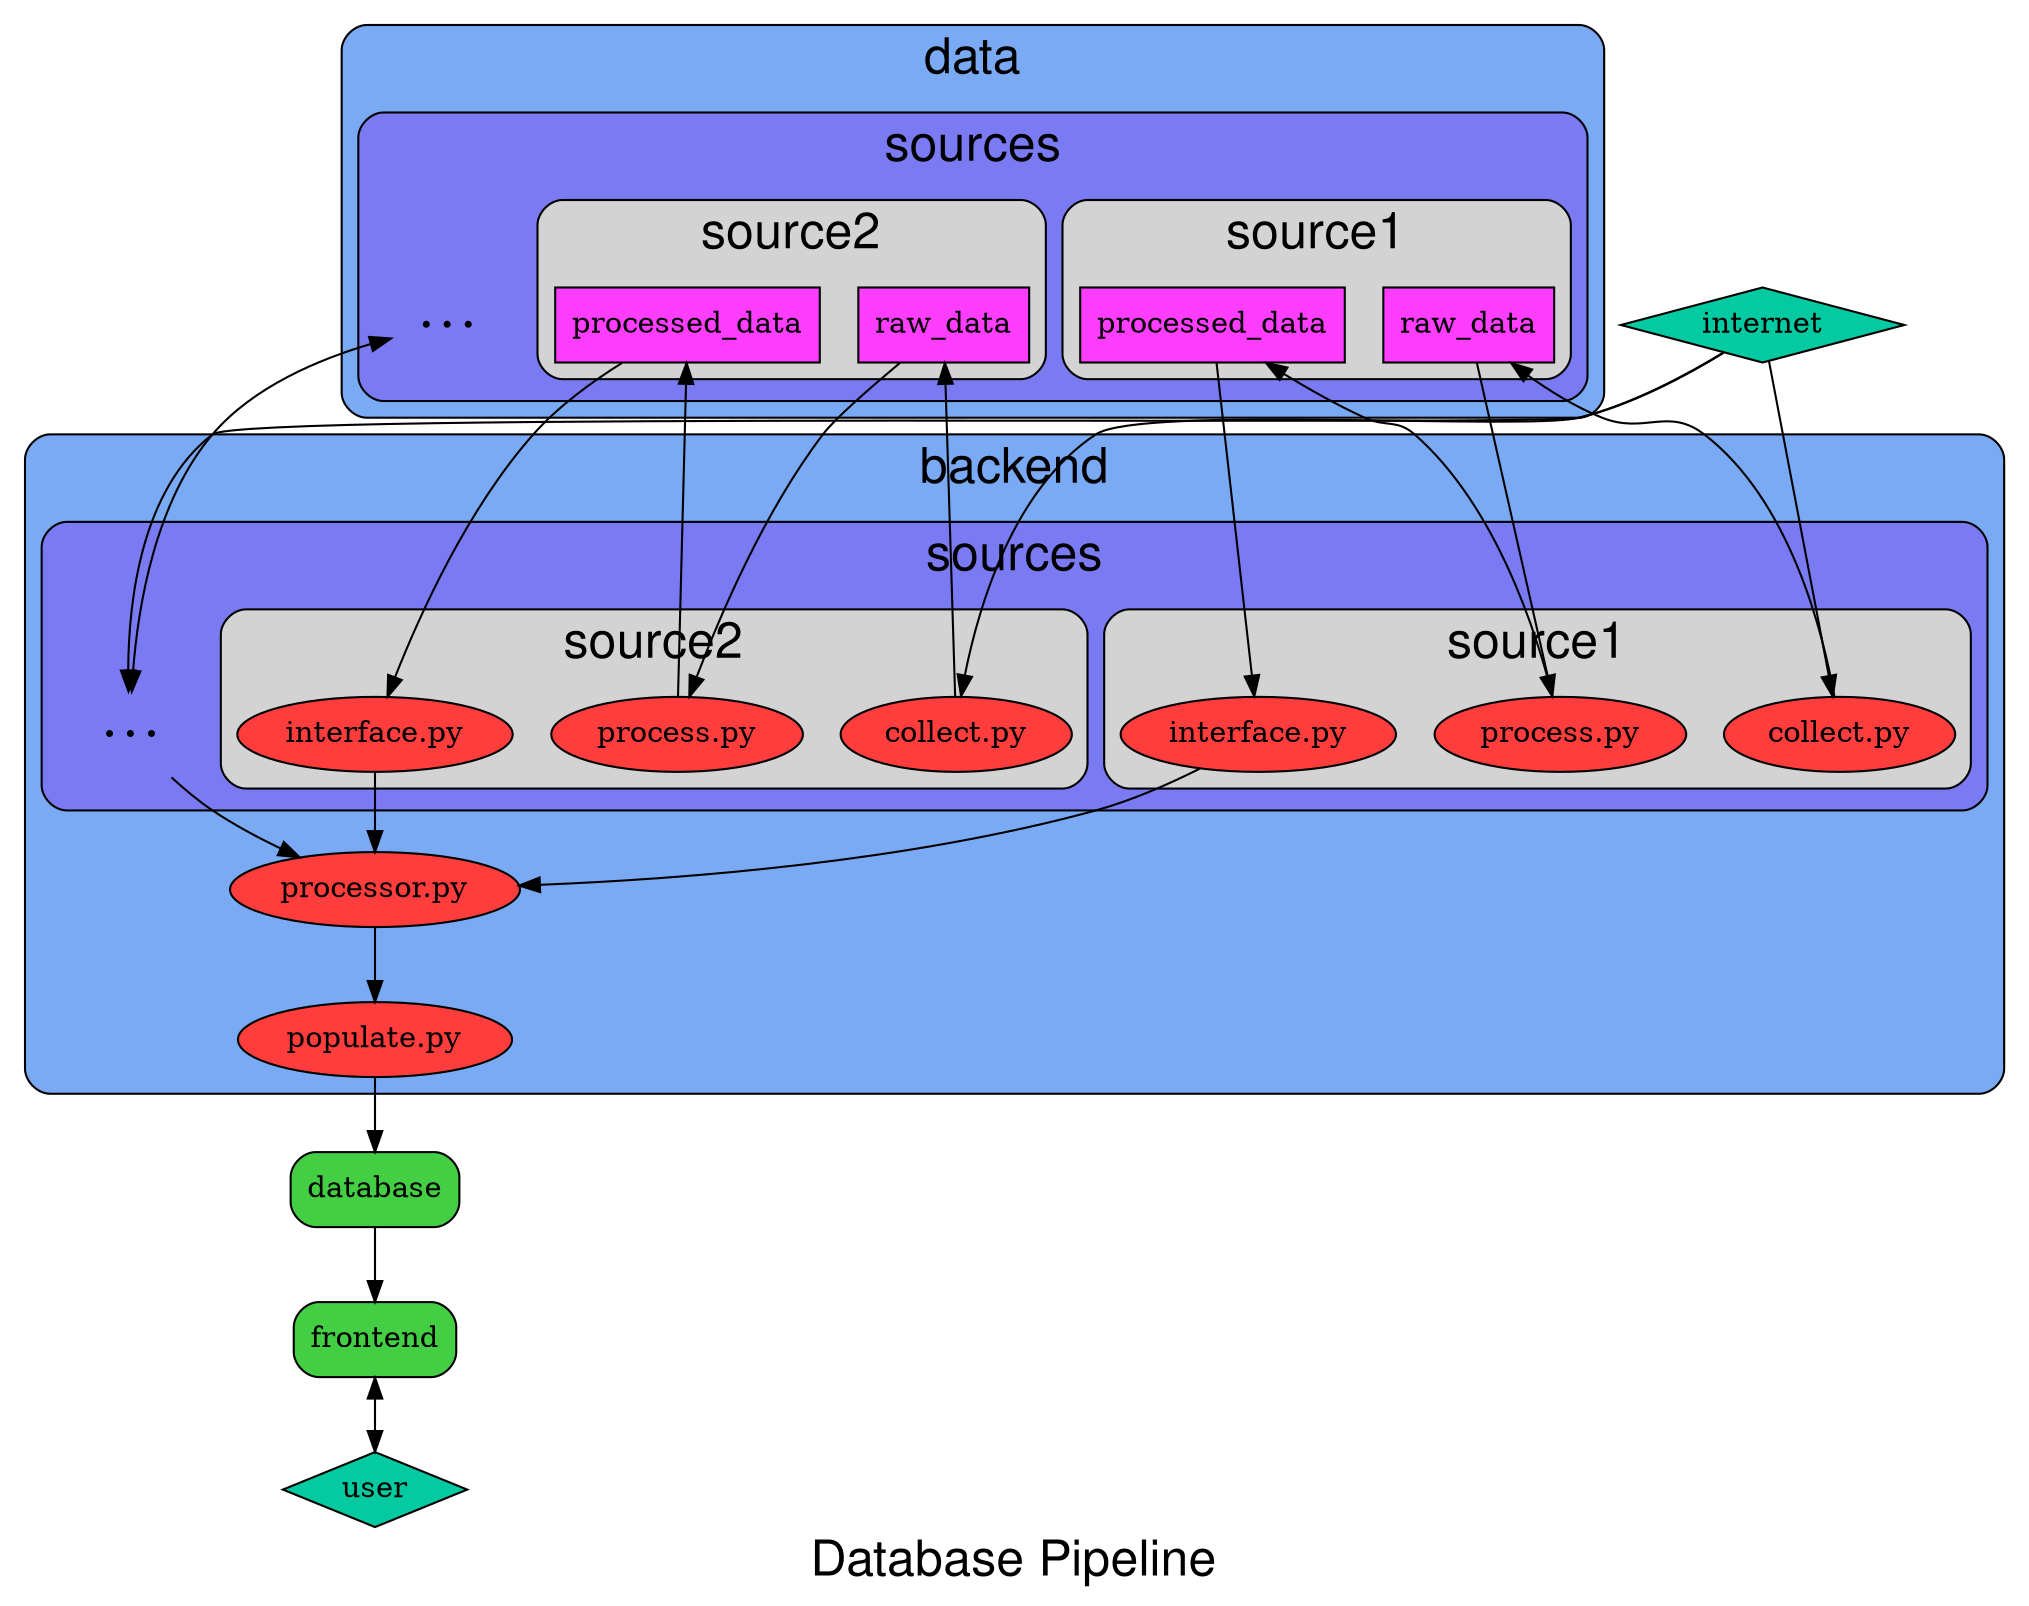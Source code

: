 digraph {
	engine=neato fontname="JetBrainsMono Nerd Font,Helvetica,Arial,sans-serif" fontsize=24 charset="UTF-8"
	graph [label="Database Pipeline" margin=0]
	
	subgraph cluster_data {
		style="filled,rounded" color=black fillcolor="#7aaaf3" margin=8
		label="data";
		subgraph cluster_data_sources {
			style="filled,rounded" color=black fillcolor="#7a7af3" margin=8
			label="sources";

			subgraph cluster_data_source_1 {
				label="source1";
				style="filled,rounded" color=black fillcolor=lightgrey margin=8;
				node [color=black style=filled shape=box fillcolor="#ff3dff"];
				raw1 [label="raw_data"];
				processed1 [label="processed_data"];
			}

			subgraph cluster_data_source_2 {
				label="source2";
				style="filled,rounded" color=black fillcolor=lightgrey margin=8;
				node [color=black style=filled shape=box fillcolor="#ff3dff"];
				raw2 [label="raw_data"];
				processed2 [label="processed_data"];
			}

			subgraph cluster_data_source_rest {
				label="";
				color="transparent";
				E1[shape=none  label="&#8943;" fontsize=30]
			}
		}
	}

	subgraph cluster_backend {
		style="filled,rounded" color=black fillcolor="#7aaaf3" margin=8
		label="backend";

		subgraph cluster_backend_sources {
			style="filled,rounded" color=black fillcolor="#7a7af3" margin=8
			label="sources";

			subgraph cluster_backend_source_1 {
				label="source1";
				style="filled,rounded" color=black fillcolor=lightgrey margin=8;
				node [color=black fillcolor="#ff3d3d" style=filled];
				collect1 [label="collect.py"];
				process1 [label="process.py"];
				interface1 [label="interface.py"];
			}
			
			subgraph cluster_backend_source_2 {
				label="source2";
				style="filled,rounded" color=black fillcolor=lightgrey margin=8;
				node [color=black fillcolor="#ff3d3d" style=filled];
				collect2 [label="collect.py"];
				process2 [label="process.py"];
				interface2 [label="interface.py"];
			}

			subgraph cluster_backend_source_rest {
				label="";
				color="transparent";
				E2[shape=none  label="&#8943;" fontsize=30]
			}
		}

		node [color=black fillcolor="#ff3d3d" style=filled];
		processor [label="processor.py"]
		populate [label="populate.py"]
	}

	database [color=black fillcolor="#43ce43" shape=box style="rounded,filled"];
	frontend [color=black fillcolor="#43ce43" shape=box style="rounded,filled"];
	user [color=black fillcolor="#03caa0" shape=diamond style="filled"];
	internet [color=black fillcolor="#03caa0" shape=diamond style="filled"];

	internet -> collect1;
	internet -> collect2;
	internet -> E2;
	populate -> database -> frontend;
	frontend -> user [dir=both];
	collect2 -> raw2 -> process2 -> processed2 -> interface2;
	collect1 -> raw1 -> process1 -> processed1 -> interface1;
	E1 -> E2 [dir=both];
	E2 -> processor;
	interface1 -> processor;
	interface2 -> processor;
	processor -> populate;
}